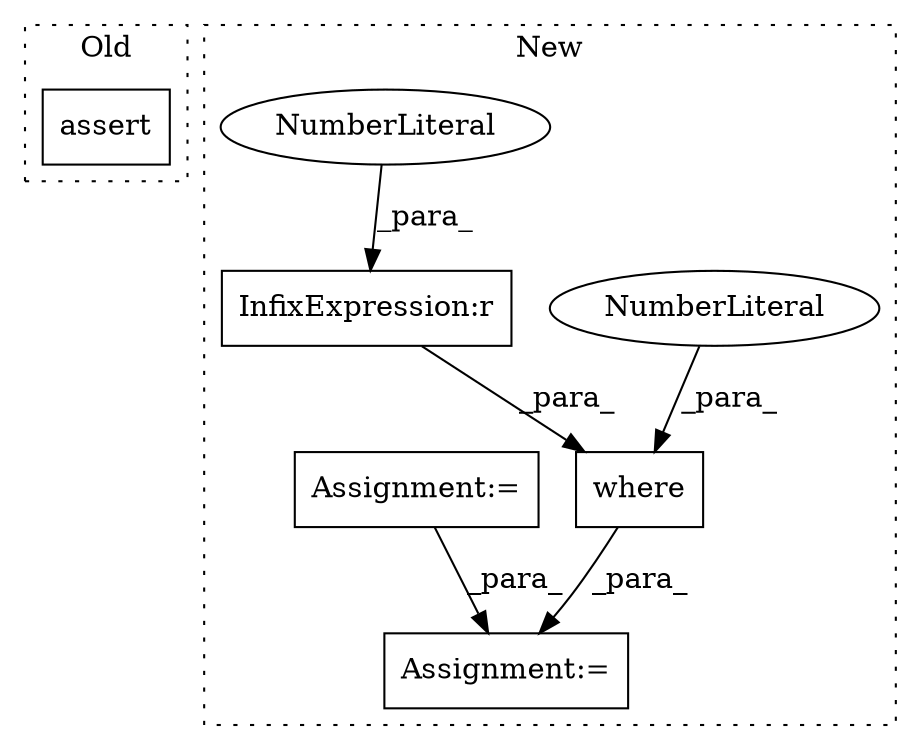 digraph G {
subgraph cluster0 {
1 [label="assert" a="32" s="5405,5552" l="26,1" shape="box"];
label = "Old";
style="dotted";
}
subgraph cluster1 {
2 [label="where" a="32" s="4221,4251" l="6,1" shape="box"];
3 [label="InfixExpression:r" a="27" s="4228" l="4" shape="box"];
4 [label="Assignment:=" a="7" s="4213" l="2" shape="box"];
5 [label="NumberLiteral" a="34" s="4234" l="3" shape="ellipse"];
6 [label="NumberLiteral" a="34" s="4232" l="1" shape="ellipse"];
7 [label="Assignment:=" a="7" s="3952" l="1" shape="box"];
label = "New";
style="dotted";
}
2 -> 4 [label="_para_"];
3 -> 2 [label="_para_"];
5 -> 2 [label="_para_"];
6 -> 3 [label="_para_"];
7 -> 4 [label="_para_"];
}
